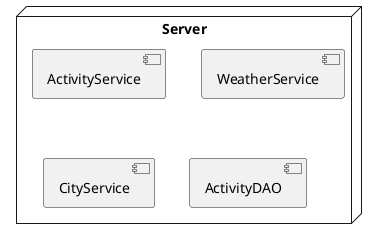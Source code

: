 @startuml
'https://plantuml.com/state-diagram


node "Server" {
  component "ActivityService"
  component "WeatherService"
  component "CityService"
  component "ActivityDAO"
}

'node "Database" {
'  component "Database"
'}
@enduml

//A Deployment Diagram shows how software components are deployed
on hardware nodes.

//node: Represents a physical hardware node.
component: Represents software components deployed on the node.